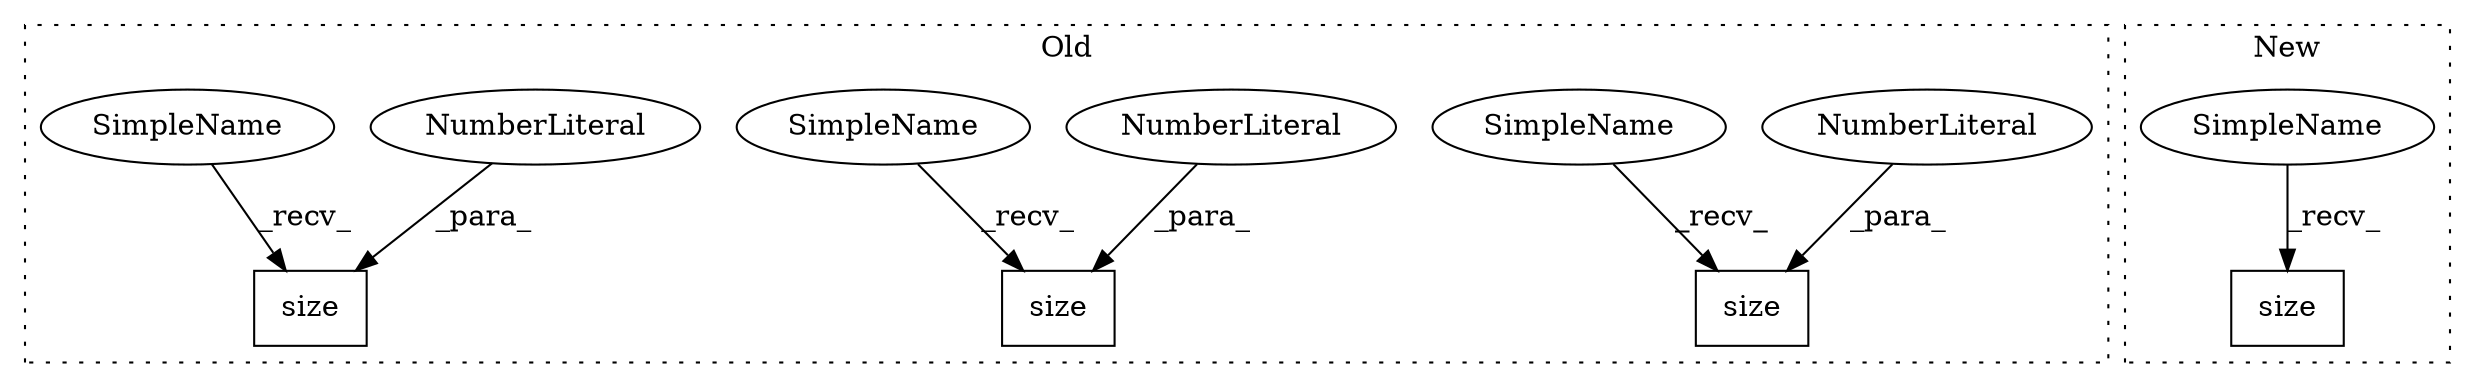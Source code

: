 digraph G {
subgraph cluster0 {
1 [label="size" a="32" s="2494,2500" l="5,1" shape="box"];
3 [label="NumberLiteral" a="34" s="2499" l="1" shape="ellipse"];
4 [label="size" a="32" s="2460,2466" l="5,1" shape="box"];
5 [label="NumberLiteral" a="34" s="2465" l="1" shape="ellipse"];
6 [label="size" a="32" s="2426,2432" l="5,1" shape="box"];
7 [label="NumberLiteral" a="34" s="2431" l="1" shape="ellipse"];
8 [label="SimpleName" a="42" s="2446" l="13" shape="ellipse"];
9 [label="SimpleName" a="42" s="2412" l="13" shape="ellipse"];
10 [label="SimpleName" a="42" s="2480" l="13" shape="ellipse"];
label = "Old";
style="dotted";
}
subgraph cluster1 {
2 [label="size" a="32" s="2367" l="6" shape="box"];
11 [label="SimpleName" a="42" s="2353" l="13" shape="ellipse"];
label = "New";
style="dotted";
}
3 -> 1 [label="_para_"];
5 -> 4 [label="_para_"];
7 -> 6 [label="_para_"];
8 -> 4 [label="_recv_"];
9 -> 6 [label="_recv_"];
10 -> 1 [label="_recv_"];
11 -> 2 [label="_recv_"];
}